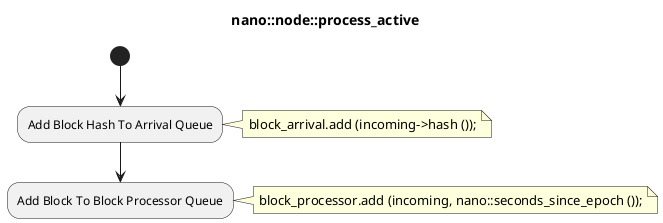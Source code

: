 @startuml

title: nano::node::process_active

(*)--> Add Block Hash To Arrival Queue

note right
block_arrival.add (incoming->hash ());
end note

--> Add Block To Block Processor Queue
note right
block_processor.add (incoming, nano::seconds_since_epoch ());
end note
@enduml
